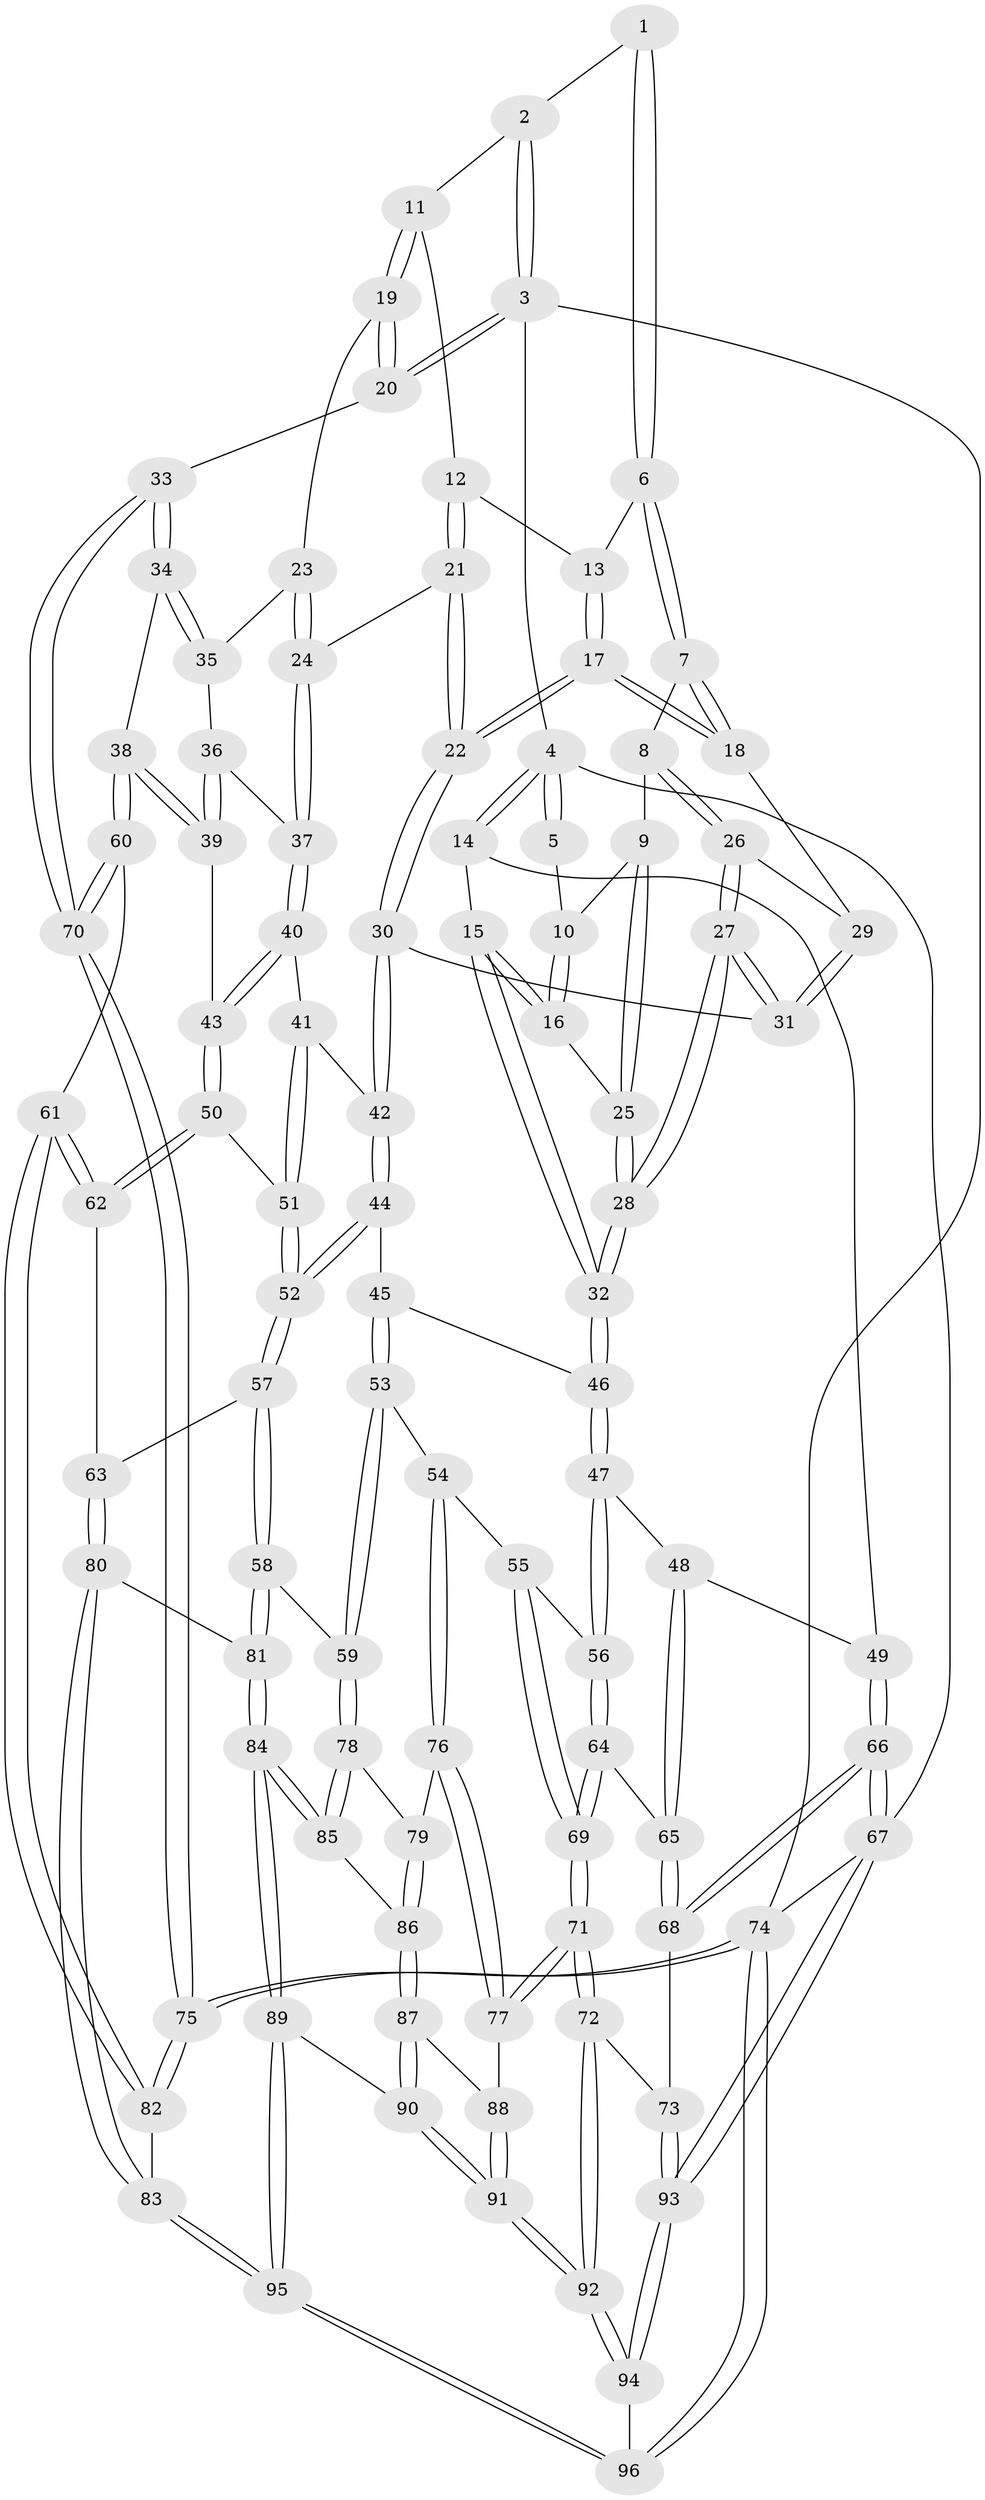 // coarse degree distribution, {4: 0.43283582089552236, 6: 0.08955223880597014, 5: 0.40298507462686567, 3: 0.07462686567164178}
// Generated by graph-tools (version 1.1) at 2025/24/03/03/25 07:24:36]
// undirected, 96 vertices, 237 edges
graph export_dot {
graph [start="1"]
  node [color=gray90,style=filled];
  1 [pos="+0.4711100527115969+0"];
  2 [pos="+0.6899817242384452+0"];
  3 [pos="+1+0"];
  4 [pos="+0+0"];
  5 [pos="+0.45362981145222947+0"];
  6 [pos="+0.527657347432302+0.07969874740783835"];
  7 [pos="+0.5262851205476533+0.11965199198659938"];
  8 [pos="+0.39275203957327365+0.15730889050459318"];
  9 [pos="+0.38450117108436604+0.134803037475339"];
  10 [pos="+0.35404440265036835+0.025624883139572754"];
  11 [pos="+0.7490750434258425+0.021528666961325004"];
  12 [pos="+0.728311895398483+0.06524513255845386"];
  13 [pos="+0.6437990151713933+0.1197947423613624"];
  14 [pos="+0+0.042574594626664644"];
  15 [pos="+0+0.11333850100980386"];
  16 [pos="+0.2150604271396417+0.12281367574609081"];
  17 [pos="+0.5937664580175608+0.21674672636256215"];
  18 [pos="+0.5360845007371182+0.1683346429060708"];
  19 [pos="+0.9123728220744772+0.147002250459509"];
  20 [pos="+1+0.05280612542701989"];
  21 [pos="+0.7172394419213748+0.2482189961880064"];
  22 [pos="+0.6242314660449692+0.2754967474781302"];
  23 [pos="+0.8739372136741719+0.20895068396370936"];
  24 [pos="+0.7656540162250293+0.26491477831105326"];
  25 [pos="+0.26258128835262795+0.19297215876140889"];
  26 [pos="+0.3962066506071215+0.19468868082600588"];
  27 [pos="+0.33482452845348915+0.31182249907167714"];
  28 [pos="+0.3315719493816043+0.31452958396624575"];
  29 [pos="+0.48394864810683985+0.19786251024320728"];
  30 [pos="+0.5969279356921281+0.3262465655242322"];
  31 [pos="+0.4808615196689794+0.2898407443486887"];
  32 [pos="+0.29150930970158556+0.40952759521016013"];
  33 [pos="+1+0.467561342702917"];
  34 [pos="+1+0.46672814234893684"];
  35 [pos="+0.9056358351306208+0.29404730263424356"];
  36 [pos="+0.8697914852265847+0.33418968593009285"];
  37 [pos="+0.79431274877911+0.3517819332157404"];
  38 [pos="+0.979988512195897+0.4791332391719468"];
  39 [pos="+0.9650718423439626+0.4781363313377562"];
  40 [pos="+0.7887589438704493+0.4259622488207482"];
  41 [pos="+0.7655472146973765+0.4326625938978431"];
  42 [pos="+0.5942436243897731+0.42947085722789147"];
  43 [pos="+0.8790494339379745+0.4823740177940594"];
  44 [pos="+0.5743878233237928+0.4587308137396461"];
  45 [pos="+0.31072830512269856+0.42607875395313116"];
  46 [pos="+0.2915275385713493+0.41342593916315895"];
  47 [pos="+0.20370392154519298+0.4790135429354259"];
  48 [pos="+0+0.4466221452728776"];
  49 [pos="+0+0.4400957295238438"];
  50 [pos="+0.8038301731155193+0.593633599088337"];
  51 [pos="+0.7316591873559872+0.5555721952721034"];
  52 [pos="+0.5883643706079403+0.5734629863548244"];
  53 [pos="+0.3950785768307038+0.6193206840952373"];
  54 [pos="+0.3359001272228852+0.6742482669330861"];
  55 [pos="+0.25729048730412324+0.6511355499699716"];
  56 [pos="+0.1944326934696744+0.577331987236596"];
  57 [pos="+0.5830789420861188+0.5979021924544292"];
  58 [pos="+0.5316582345240664+0.6529200301552321"];
  59 [pos="+0.5195807796482763+0.6556854330115068"];
  60 [pos="+0.8602015018027207+0.6794372050159742"];
  61 [pos="+0.8488047736147923+0.6857507947536754"];
  62 [pos="+0.8046177111345637+0.6520859793336516"];
  63 [pos="+0.7156371925295834+0.6837032213672334"];
  64 [pos="+0.1291809412573214+0.6569715402192364"];
  65 [pos="+0.1266821983641927+0.6589613401305497"];
  66 [pos="+0+0.8346924400503392"];
  67 [pos="+0+1"];
  68 [pos="+0.06927031103994402+0.7390420611946784"];
  69 [pos="+0.22993844218095377+0.7251806283034965"];
  70 [pos="+1+0.6074444668158218"];
  71 [pos="+0.23484808015716097+0.8000318309512029"];
  72 [pos="+0.23405534217437365+0.8009493497795837"];
  73 [pos="+0.18579528886072857+0.7975426605853972"];
  74 [pos="+1+1"];
  75 [pos="+1+0.9627988538689823"];
  76 [pos="+0.3354469143738834+0.7392393331903838"];
  77 [pos="+0.3251406031165922+0.7618514580596956"];
  78 [pos="+0.46809892969730915+0.7286117879723372"];
  79 [pos="+0.4493827278728189+0.7431571323567316"];
  80 [pos="+0.7033640211541006+0.8201371198283255"];
  81 [pos="+0.5691032741654348+0.7407290776428623"];
  82 [pos="+0.8835841682709555+0.8458556578769411"];
  83 [pos="+0.7348935594613498+0.8947345331554879"];
  84 [pos="+0.5304404543507067+0.8650032639637496"];
  85 [pos="+0.49028528888054607+0.8083164197505519"];
  86 [pos="+0.4234348594508194+0.8051972596331293"];
  87 [pos="+0.416985972076899+0.814663506812606"];
  88 [pos="+0.3584124557307445+0.7999234763024212"];
  89 [pos="+0.5306748279759189+0.9157022080570411"];
  90 [pos="+0.444471458020942+0.8959485676614825"];
  91 [pos="+0.33376331195564035+0.937493842975949"];
  92 [pos="+0.2833312123311878+0.974888904550802"];
  93 [pos="+0+1"];
  94 [pos="+0.1579665010707973+1"];
  95 [pos="+0.6424466496523825+1"];
  96 [pos="+0.6347742039863079+1"];
  1 -- 2;
  1 -- 6;
  1 -- 6;
  2 -- 3;
  2 -- 3;
  2 -- 11;
  3 -- 4;
  3 -- 20;
  3 -- 20;
  3 -- 74;
  4 -- 5;
  4 -- 5;
  4 -- 14;
  4 -- 14;
  4 -- 67;
  5 -- 10;
  6 -- 7;
  6 -- 7;
  6 -- 13;
  7 -- 8;
  7 -- 18;
  7 -- 18;
  8 -- 9;
  8 -- 26;
  8 -- 26;
  9 -- 10;
  9 -- 25;
  9 -- 25;
  10 -- 16;
  10 -- 16;
  11 -- 12;
  11 -- 19;
  11 -- 19;
  12 -- 13;
  12 -- 21;
  12 -- 21;
  13 -- 17;
  13 -- 17;
  14 -- 15;
  14 -- 49;
  15 -- 16;
  15 -- 16;
  15 -- 32;
  15 -- 32;
  16 -- 25;
  17 -- 18;
  17 -- 18;
  17 -- 22;
  17 -- 22;
  18 -- 29;
  19 -- 20;
  19 -- 20;
  19 -- 23;
  20 -- 33;
  21 -- 22;
  21 -- 22;
  21 -- 24;
  22 -- 30;
  22 -- 30;
  23 -- 24;
  23 -- 24;
  23 -- 35;
  24 -- 37;
  24 -- 37;
  25 -- 28;
  25 -- 28;
  26 -- 27;
  26 -- 27;
  26 -- 29;
  27 -- 28;
  27 -- 28;
  27 -- 31;
  27 -- 31;
  28 -- 32;
  28 -- 32;
  29 -- 31;
  29 -- 31;
  30 -- 31;
  30 -- 42;
  30 -- 42;
  32 -- 46;
  32 -- 46;
  33 -- 34;
  33 -- 34;
  33 -- 70;
  33 -- 70;
  34 -- 35;
  34 -- 35;
  34 -- 38;
  35 -- 36;
  36 -- 37;
  36 -- 39;
  36 -- 39;
  37 -- 40;
  37 -- 40;
  38 -- 39;
  38 -- 39;
  38 -- 60;
  38 -- 60;
  39 -- 43;
  40 -- 41;
  40 -- 43;
  40 -- 43;
  41 -- 42;
  41 -- 51;
  41 -- 51;
  42 -- 44;
  42 -- 44;
  43 -- 50;
  43 -- 50;
  44 -- 45;
  44 -- 52;
  44 -- 52;
  45 -- 46;
  45 -- 53;
  45 -- 53;
  46 -- 47;
  46 -- 47;
  47 -- 48;
  47 -- 56;
  47 -- 56;
  48 -- 49;
  48 -- 65;
  48 -- 65;
  49 -- 66;
  49 -- 66;
  50 -- 51;
  50 -- 62;
  50 -- 62;
  51 -- 52;
  51 -- 52;
  52 -- 57;
  52 -- 57;
  53 -- 54;
  53 -- 59;
  53 -- 59;
  54 -- 55;
  54 -- 76;
  54 -- 76;
  55 -- 56;
  55 -- 69;
  55 -- 69;
  56 -- 64;
  56 -- 64;
  57 -- 58;
  57 -- 58;
  57 -- 63;
  58 -- 59;
  58 -- 81;
  58 -- 81;
  59 -- 78;
  59 -- 78;
  60 -- 61;
  60 -- 70;
  60 -- 70;
  61 -- 62;
  61 -- 62;
  61 -- 82;
  61 -- 82;
  62 -- 63;
  63 -- 80;
  63 -- 80;
  64 -- 65;
  64 -- 69;
  64 -- 69;
  65 -- 68;
  65 -- 68;
  66 -- 67;
  66 -- 67;
  66 -- 68;
  66 -- 68;
  67 -- 93;
  67 -- 93;
  67 -- 74;
  68 -- 73;
  69 -- 71;
  69 -- 71;
  70 -- 75;
  70 -- 75;
  71 -- 72;
  71 -- 72;
  71 -- 77;
  71 -- 77;
  72 -- 73;
  72 -- 92;
  72 -- 92;
  73 -- 93;
  73 -- 93;
  74 -- 75;
  74 -- 75;
  74 -- 96;
  74 -- 96;
  75 -- 82;
  75 -- 82;
  76 -- 77;
  76 -- 77;
  76 -- 79;
  77 -- 88;
  78 -- 79;
  78 -- 85;
  78 -- 85;
  79 -- 86;
  79 -- 86;
  80 -- 81;
  80 -- 83;
  80 -- 83;
  81 -- 84;
  81 -- 84;
  82 -- 83;
  83 -- 95;
  83 -- 95;
  84 -- 85;
  84 -- 85;
  84 -- 89;
  84 -- 89;
  85 -- 86;
  86 -- 87;
  86 -- 87;
  87 -- 88;
  87 -- 90;
  87 -- 90;
  88 -- 91;
  88 -- 91;
  89 -- 90;
  89 -- 95;
  89 -- 95;
  90 -- 91;
  90 -- 91;
  91 -- 92;
  91 -- 92;
  92 -- 94;
  92 -- 94;
  93 -- 94;
  93 -- 94;
  94 -- 96;
  95 -- 96;
  95 -- 96;
}
